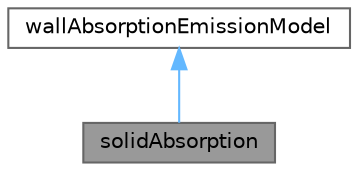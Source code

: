 digraph "solidAbsorption"
{
 // LATEX_PDF_SIZE
  bgcolor="transparent";
  edge [fontname=Helvetica,fontsize=10,labelfontname=Helvetica,labelfontsize=10];
  node [fontname=Helvetica,fontsize=10,shape=box,height=0.2,width=0.4];
  Node1 [id="Node000001",label="solidAbsorption",height=0.2,width=0.4,color="gray40", fillcolor="grey60", style="filled", fontcolor="black",tooltip="Radiation absorptivity-emissivity model to be used on walls on inter-region patches when the solid op..."];
  Node2 -> Node1 [id="edge1_Node000001_Node000002",dir="back",color="steelblue1",style="solid",tooltip=" "];
  Node2 [id="Node000002",label="wallAbsorptionEmissionModel",height=0.2,width=0.4,color="gray40", fillcolor="white", style="filled",URL="$classFoam_1_1radiation_1_1wallAbsorptionEmissionModel.html",tooltip="Based class for wall absorption emission models."];
}
